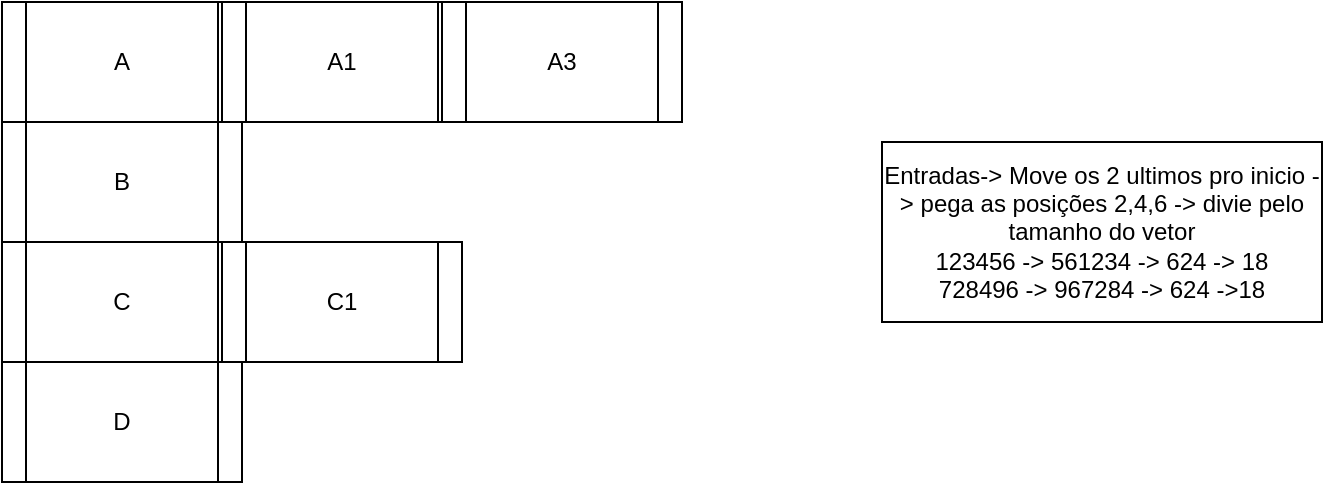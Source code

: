 <mxfile>
    <diagram id="Qi0rILXSNXnFEDGTLZYj" name="Page-1">
        <mxGraphModel dx="1012" dy="276" grid="1" gridSize="10" guides="1" tooltips="1" connect="1" arrows="1" fold="1" page="1" pageScale="1" pageWidth="827" pageHeight="1169" math="0" shadow="0">
            <root>
                <mxCell id="0"/>
                <mxCell id="1" parent="0"/>
                <mxCell id="2" value="A" style="shape=process;whiteSpace=wrap;html=1;backgroundOutline=1;" parent="1" vertex="1">
                    <mxGeometry x="120" y="70" width="120" height="60" as="geometry"/>
                </mxCell>
                <mxCell id="3" value="B" style="shape=process;whiteSpace=wrap;html=1;backgroundOutline=1;" parent="1" vertex="1">
                    <mxGeometry x="120" y="130" width="120" height="60" as="geometry"/>
                </mxCell>
                <mxCell id="4" value="C" style="shape=process;whiteSpace=wrap;html=1;backgroundOutline=1;" parent="1" vertex="1">
                    <mxGeometry x="120" y="190" width="120" height="60" as="geometry"/>
                </mxCell>
                <mxCell id="5" value="A1" style="shape=process;whiteSpace=wrap;html=1;backgroundOutline=1;" parent="1" vertex="1">
                    <mxGeometry x="230" y="70" width="120" height="60" as="geometry"/>
                </mxCell>
                <mxCell id="6" value="A3" style="shape=process;whiteSpace=wrap;html=1;backgroundOutline=1;" parent="1" vertex="1">
                    <mxGeometry x="340" y="70" width="120" height="60" as="geometry"/>
                </mxCell>
                <mxCell id="8" value="D" style="shape=process;whiteSpace=wrap;html=1;backgroundOutline=1;" parent="1" vertex="1">
                    <mxGeometry x="120" y="250" width="120" height="60" as="geometry"/>
                </mxCell>
                <mxCell id="9" value="C1" style="shape=process;whiteSpace=wrap;html=1;backgroundOutline=1;" parent="1" vertex="1">
                    <mxGeometry x="230" y="190" width="120" height="60" as="geometry"/>
                </mxCell>
                <mxCell id="10" value="Entradas-&amp;gt; Move os 2 ultimos pro inicio -&amp;gt; pega as posições 2,4,6 -&amp;gt; divie pelo tamanho do vetor&lt;br&gt;123456 -&amp;gt; 561234 -&amp;gt; 624 -&amp;gt; 18&lt;br&gt;728496 -&amp;gt; 967284 -&amp;gt; 624 -&amp;gt;18" style="rounded=0;whiteSpace=wrap;html=1;" parent="1" vertex="1">
                    <mxGeometry x="560" y="140" width="220" height="90" as="geometry"/>
                </mxCell>
            </root>
        </mxGraphModel>
    </diagram>
</mxfile>